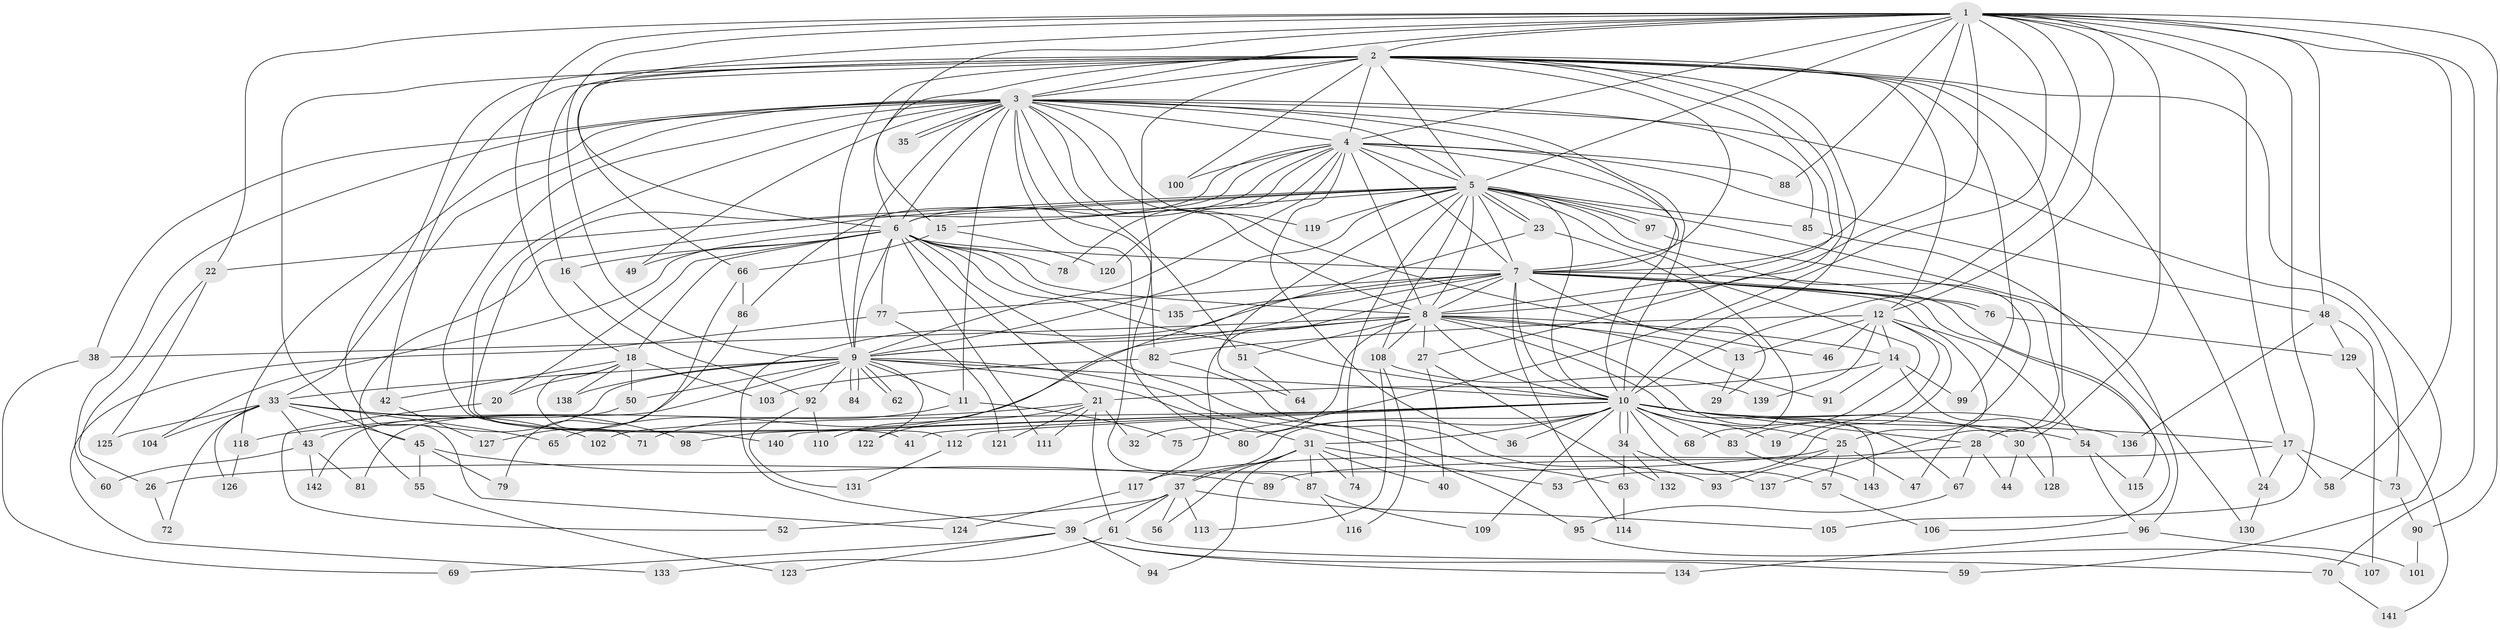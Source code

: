 // coarse degree distribution, {18: 0.011764705882352941, 19: 0.023529411764705882, 37: 0.011764705882352941, 3: 0.12941176470588237, 10: 0.011764705882352941, 2: 0.5058823529411764, 8: 0.023529411764705882, 1: 0.10588235294117647, 4: 0.058823529411764705, 7: 0.023529411764705882, 9: 0.011764705882352941, 5: 0.07058823529411765, 6: 0.011764705882352941}
// Generated by graph-tools (version 1.1) at 2025/46/03/04/25 21:46:43]
// undirected, 143 vertices, 311 edges
graph export_dot {
graph [start="1"]
  node [color=gray90,style=filled];
  1;
  2;
  3;
  4;
  5;
  6;
  7;
  8;
  9;
  10;
  11;
  12;
  13;
  14;
  15;
  16;
  17;
  18;
  19;
  20;
  21;
  22;
  23;
  24;
  25;
  26;
  27;
  28;
  29;
  30;
  31;
  32;
  33;
  34;
  35;
  36;
  37;
  38;
  39;
  40;
  41;
  42;
  43;
  44;
  45;
  46;
  47;
  48;
  49;
  50;
  51;
  52;
  53;
  54;
  55;
  56;
  57;
  58;
  59;
  60;
  61;
  62;
  63;
  64;
  65;
  66;
  67;
  68;
  69;
  70;
  71;
  72;
  73;
  74;
  75;
  76;
  77;
  78;
  79;
  80;
  81;
  82;
  83;
  84;
  85;
  86;
  87;
  88;
  89;
  90;
  91;
  92;
  93;
  94;
  95;
  96;
  97;
  98;
  99;
  100;
  101;
  102;
  103;
  104;
  105;
  106;
  107;
  108;
  109;
  110;
  111;
  112;
  113;
  114;
  115;
  116;
  117;
  118;
  119;
  120;
  121;
  122;
  123;
  124;
  125;
  126;
  127;
  128;
  129;
  130;
  131;
  132;
  133;
  134;
  135;
  136;
  137;
  138;
  139;
  140;
  141;
  142;
  143;
  1 -- 2;
  1 -- 3;
  1 -- 4;
  1 -- 5;
  1 -- 6;
  1 -- 7;
  1 -- 8;
  1 -- 9;
  1 -- 10;
  1 -- 12;
  1 -- 15;
  1 -- 17;
  1 -- 18;
  1 -- 22;
  1 -- 30;
  1 -- 48;
  1 -- 58;
  1 -- 70;
  1 -- 75;
  1 -- 88;
  1 -- 90;
  1 -- 105;
  2 -- 3;
  2 -- 4;
  2 -- 5;
  2 -- 6;
  2 -- 7;
  2 -- 8;
  2 -- 9;
  2 -- 10;
  2 -- 12;
  2 -- 16;
  2 -- 24;
  2 -- 27;
  2 -- 28;
  2 -- 42;
  2 -- 45;
  2 -- 59;
  2 -- 66;
  2 -- 80;
  2 -- 99;
  2 -- 100;
  2 -- 124;
  3 -- 4;
  3 -- 5;
  3 -- 6;
  3 -- 7;
  3 -- 8;
  3 -- 9;
  3 -- 10;
  3 -- 11;
  3 -- 33;
  3 -- 35;
  3 -- 35;
  3 -- 38;
  3 -- 41;
  3 -- 46;
  3 -- 49;
  3 -- 51;
  3 -- 60;
  3 -- 73;
  3 -- 82;
  3 -- 85;
  3 -- 87;
  3 -- 118;
  3 -- 119;
  3 -- 140;
  4 -- 5;
  4 -- 6;
  4 -- 7;
  4 -- 8;
  4 -- 9;
  4 -- 10;
  4 -- 36;
  4 -- 48;
  4 -- 78;
  4 -- 86;
  4 -- 88;
  4 -- 100;
  4 -- 112;
  4 -- 120;
  5 -- 6;
  5 -- 7;
  5 -- 8;
  5 -- 9;
  5 -- 10;
  5 -- 15;
  5 -- 22;
  5 -- 23;
  5 -- 23;
  5 -- 25;
  5 -- 55;
  5 -- 64;
  5 -- 74;
  5 -- 83;
  5 -- 85;
  5 -- 96;
  5 -- 97;
  5 -- 97;
  5 -- 108;
  5 -- 119;
  6 -- 7;
  6 -- 8;
  6 -- 9;
  6 -- 10;
  6 -- 16;
  6 -- 18;
  6 -- 20;
  6 -- 21;
  6 -- 49;
  6 -- 63;
  6 -- 77;
  6 -- 78;
  6 -- 104;
  6 -- 111;
  6 -- 135;
  7 -- 8;
  7 -- 9;
  7 -- 10;
  7 -- 29;
  7 -- 39;
  7 -- 47;
  7 -- 76;
  7 -- 76;
  7 -- 77;
  7 -- 106;
  7 -- 114;
  7 -- 115;
  7 -- 117;
  7 -- 135;
  8 -- 9;
  8 -- 10;
  8 -- 13;
  8 -- 14;
  8 -- 27;
  8 -- 32;
  8 -- 38;
  8 -- 51;
  8 -- 65;
  8 -- 67;
  8 -- 91;
  8 -- 108;
  8 -- 143;
  9 -- 10;
  9 -- 11;
  9 -- 31;
  9 -- 33;
  9 -- 43;
  9 -- 50;
  9 -- 62;
  9 -- 62;
  9 -- 81;
  9 -- 84;
  9 -- 84;
  9 -- 92;
  9 -- 95;
  9 -- 122;
  9 -- 138;
  10 -- 17;
  10 -- 19;
  10 -- 25;
  10 -- 28;
  10 -- 30;
  10 -- 31;
  10 -- 34;
  10 -- 34;
  10 -- 36;
  10 -- 37;
  10 -- 41;
  10 -- 54;
  10 -- 57;
  10 -- 68;
  10 -- 80;
  10 -- 83;
  10 -- 98;
  10 -- 102;
  10 -- 109;
  10 -- 112;
  10 -- 136;
  10 -- 140;
  11 -- 71;
  11 -- 75;
  12 -- 13;
  12 -- 14;
  12 -- 19;
  12 -- 46;
  12 -- 53;
  12 -- 54;
  12 -- 82;
  12 -- 139;
  13 -- 29;
  14 -- 21;
  14 -- 91;
  14 -- 99;
  14 -- 128;
  15 -- 66;
  15 -- 120;
  16 -- 92;
  17 -- 24;
  17 -- 58;
  17 -- 73;
  17 -- 89;
  18 -- 20;
  18 -- 42;
  18 -- 50;
  18 -- 71;
  18 -- 103;
  18 -- 138;
  20 -- 52;
  21 -- 32;
  21 -- 61;
  21 -- 111;
  21 -- 118;
  21 -- 121;
  21 -- 122;
  22 -- 26;
  22 -- 125;
  23 -- 68;
  23 -- 110;
  24 -- 130;
  25 -- 26;
  25 -- 47;
  25 -- 57;
  25 -- 93;
  26 -- 72;
  27 -- 40;
  27 -- 132;
  28 -- 44;
  28 -- 67;
  28 -- 117;
  30 -- 44;
  30 -- 128;
  31 -- 37;
  31 -- 40;
  31 -- 53;
  31 -- 56;
  31 -- 74;
  31 -- 87;
  31 -- 94;
  33 -- 43;
  33 -- 45;
  33 -- 65;
  33 -- 72;
  33 -- 98;
  33 -- 102;
  33 -- 104;
  33 -- 125;
  33 -- 126;
  34 -- 63;
  34 -- 132;
  34 -- 137;
  37 -- 39;
  37 -- 52;
  37 -- 56;
  37 -- 61;
  37 -- 105;
  37 -- 113;
  38 -- 69;
  39 -- 59;
  39 -- 69;
  39 -- 94;
  39 -- 123;
  39 -- 134;
  42 -- 127;
  43 -- 60;
  43 -- 81;
  43 -- 142;
  45 -- 55;
  45 -- 79;
  45 -- 89;
  48 -- 107;
  48 -- 129;
  48 -- 136;
  50 -- 142;
  51 -- 64;
  54 -- 96;
  54 -- 115;
  55 -- 123;
  57 -- 106;
  61 -- 70;
  61 -- 133;
  63 -- 114;
  66 -- 79;
  66 -- 86;
  67 -- 95;
  70 -- 141;
  73 -- 90;
  76 -- 129;
  77 -- 121;
  77 -- 133;
  82 -- 93;
  82 -- 103;
  83 -- 143;
  85 -- 130;
  86 -- 127;
  87 -- 109;
  87 -- 116;
  90 -- 101;
  92 -- 110;
  92 -- 131;
  95 -- 107;
  96 -- 101;
  96 -- 134;
  97 -- 137;
  108 -- 113;
  108 -- 116;
  108 -- 139;
  112 -- 131;
  117 -- 124;
  118 -- 126;
  129 -- 141;
}

